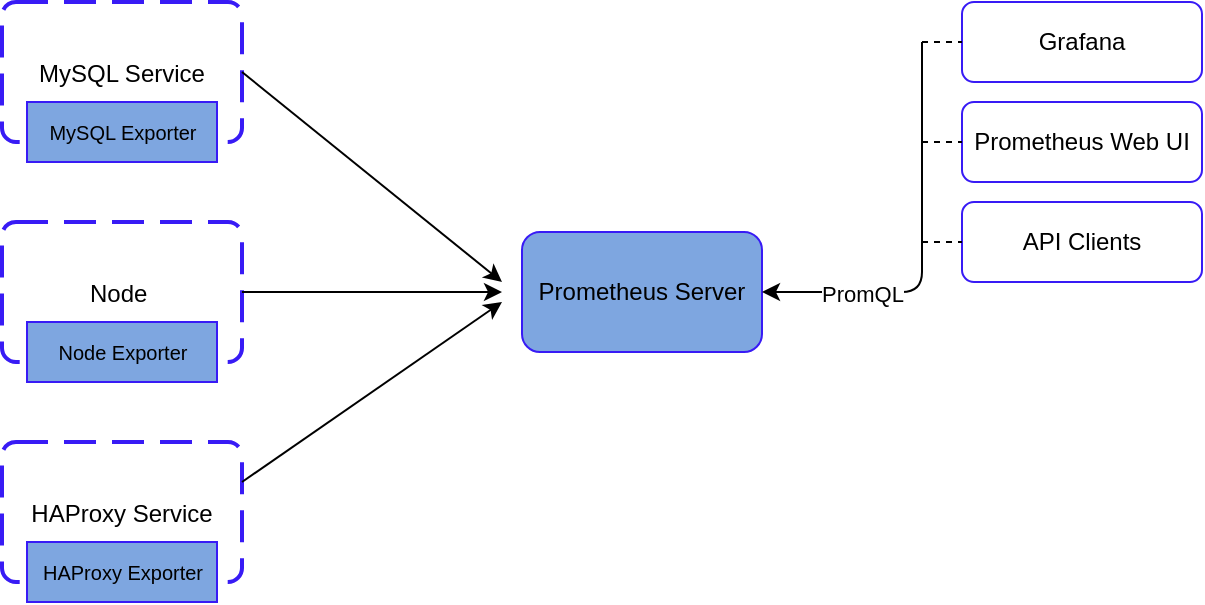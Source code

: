 <mxfile version="13.7.1" type="device" pages="2"><diagram id="sllCQcwkSCMll3jqRQUt" name="Page-1"><mxGraphModel dx="1186" dy="692" grid="1" gridSize="10" guides="1" tooltips="1" connect="1" arrows="1" fold="1" page="1" pageScale="1" pageWidth="827" pageHeight="1169" math="0" shadow="0"><root><mxCell id="0"/><mxCell id="1" parent="0"/><mxCell id="BVrLX3pakXy9amJxnH0r-4" value="MySQL Service" style="rounded=1;arcSize=10;dashed=1;fillColor=none;gradientColor=none;dashPattern=8 4;strokeWidth=2;strokeColor=#381BF5;" vertex="1" parent="1"><mxGeometry x="40" y="40" width="120" height="70" as="geometry"/></mxCell><mxCell id="BVrLX3pakXy9amJxnH0r-5" value="Node " style="rounded=1;arcSize=10;dashed=1;fillColor=none;gradientColor=none;dashPattern=8 4;strokeWidth=2;strokeColor=#381BF5;" vertex="1" parent="1"><mxGeometry x="40" y="150" width="120" height="70" as="geometry"/></mxCell><mxCell id="BVrLX3pakXy9amJxnH0r-6" value="HAProxy Service" style="rounded=1;arcSize=10;dashed=1;fillColor=none;gradientColor=none;dashPattern=8 4;strokeWidth=2;strokeColor=#381BF5;" vertex="1" parent="1"><mxGeometry x="40" y="260" width="120" height="70" as="geometry"/></mxCell><mxCell id="BVrLX3pakXy9amJxnH0r-7" value="&lt;font style=&quot;font-size: 10px&quot;&gt;&lt;font style=&quot;font-size: 10px&quot;&gt;MySQL &lt;/font&gt;&lt;font style=&quot;font-size: 10px&quot;&gt;Exporter&lt;/font&gt;&lt;/font&gt;" style="rounded=0;whiteSpace=wrap;html=1;strokeColor=#381BF5;fillColor=#7EA6E0;" vertex="1" parent="1"><mxGeometry x="52.5" y="90" width="95" height="30" as="geometry"/></mxCell><mxCell id="BVrLX3pakXy9amJxnH0r-8" value="&lt;font style=&quot;font-size: 10px&quot;&gt;Node Exporter&lt;/font&gt;" style="rounded=0;whiteSpace=wrap;html=1;strokeColor=#381BF5;fillColor=#7EA6E0;" vertex="1" parent="1"><mxGeometry x="52.5" y="200" width="95" height="30" as="geometry"/></mxCell><mxCell id="BVrLX3pakXy9amJxnH0r-9" value="&lt;font style=&quot;font-size: 10px&quot;&gt;HAProxy Exporter&lt;/font&gt;" style="rounded=0;whiteSpace=wrap;html=1;strokeColor=#381BF5;fillColor=#7EA6E0;" vertex="1" parent="1"><mxGeometry x="52.5" y="310" width="95" height="30" as="geometry"/></mxCell><mxCell id="BVrLX3pakXy9amJxnH0r-14" value="Prometheus Server" style="rounded=1;whiteSpace=wrap;html=1;strokeColor=#381BF5;fillColor=#7EA6E0;" vertex="1" parent="1"><mxGeometry x="300" y="155" width="120" height="60" as="geometry"/></mxCell><mxCell id="BVrLX3pakXy9amJxnH0r-15" value="Grafana" style="rounded=1;whiteSpace=wrap;html=1;strokeColor=#381BF5;fillColor=none;" vertex="1" parent="1"><mxGeometry x="520" y="40" width="120" height="40" as="geometry"/></mxCell><mxCell id="BVrLX3pakXy9amJxnH0r-16" value="Prometheus Web UI" style="rounded=1;html=1;strokeColor=#381BF5;whiteSpace=wrap;" vertex="1" parent="1"><mxGeometry x="520" y="90" width="120" height="40" as="geometry"/></mxCell><mxCell id="BVrLX3pakXy9amJxnH0r-17" value="API Clients" style="rounded=1;html=1;strokeColor=#381BF5;whiteSpace=wrap;" vertex="1" parent="1"><mxGeometry x="520" y="140" width="120" height="40" as="geometry"/></mxCell><mxCell id="BVrLX3pakXy9amJxnH0r-18" value="" style="endArrow=classic;html=1;exitX=1;exitY=0.5;exitDx=0;exitDy=0;" edge="1" parent="1" source="BVrLX3pakXy9amJxnH0r-4"><mxGeometry width="50" height="50" relative="1" as="geometry"><mxPoint x="390" y="410" as="sourcePoint"/><mxPoint x="290" y="180" as="targetPoint"/></mxGeometry></mxCell><mxCell id="BVrLX3pakXy9amJxnH0r-19" value="" style="endArrow=classic;html=1;exitX=1;exitY=0.5;exitDx=0;exitDy=0;" edge="1" parent="1" source="BVrLX3pakXy9amJxnH0r-5"><mxGeometry width="50" height="50" relative="1" as="geometry"><mxPoint x="170" y="85" as="sourcePoint"/><mxPoint x="290" y="185" as="targetPoint"/></mxGeometry></mxCell><mxCell id="BVrLX3pakXy9amJxnH0r-20" value="" style="endArrow=classic;html=1;" edge="1" parent="1"><mxGeometry width="50" height="50" relative="1" as="geometry"><mxPoint x="160" y="280" as="sourcePoint"/><mxPoint x="290" y="190" as="targetPoint"/></mxGeometry></mxCell><mxCell id="BVrLX3pakXy9amJxnH0r-21" value="" style="endArrow=classic;html=1;entryX=1;entryY=0.5;entryDx=0;entryDy=0;" edge="1" parent="1" target="BVrLX3pakXy9amJxnH0r-14"><mxGeometry width="50" height="50" relative="1" as="geometry"><mxPoint x="500" y="60" as="sourcePoint"/><mxPoint x="440" y="360" as="targetPoint"/><Array as="points"><mxPoint x="500" y="185"/></Array></mxGeometry></mxCell><mxCell id="BVrLX3pakXy9amJxnH0r-28" value="PromQL&lt;br&gt;" style="edgeLabel;html=1;align=center;verticalAlign=middle;resizable=0;points=[];" vertex="1" connectable="0" parent="BVrLX3pakXy9amJxnH0r-21"><mxGeometry x="0.22" y="-30" relative="1" as="geometry"><mxPoint x="-30" y="31" as="offset"/></mxGeometry></mxCell><mxCell id="BVrLX3pakXy9amJxnH0r-25" value="" style="endArrow=none;dashed=1;html=1;entryX=0;entryY=0.5;entryDx=0;entryDy=0;" edge="1" parent="1" target="BVrLX3pakXy9amJxnH0r-16"><mxGeometry width="50" height="50" relative="1" as="geometry"><mxPoint x="500" y="110" as="sourcePoint"/><mxPoint x="440" y="360" as="targetPoint"/></mxGeometry></mxCell><mxCell id="BVrLX3pakXy9amJxnH0r-26" value="" style="endArrow=none;dashed=1;html=1;entryX=0;entryY=0.5;entryDx=0;entryDy=0;" edge="1" parent="1" target="BVrLX3pakXy9amJxnH0r-17"><mxGeometry width="50" height="50" relative="1" as="geometry"><mxPoint x="500" y="160" as="sourcePoint"/><mxPoint x="440" y="360" as="targetPoint"/></mxGeometry></mxCell><mxCell id="BVrLX3pakXy9amJxnH0r-27" value="" style="endArrow=none;dashed=1;html=1;entryX=0;entryY=0.5;entryDx=0;entryDy=0;" edge="1" parent="1" target="BVrLX3pakXy9amJxnH0r-15"><mxGeometry width="50" height="50" relative="1" as="geometry"><mxPoint x="500" y="60" as="sourcePoint"/><mxPoint x="530" y="120" as="targetPoint"/></mxGeometry></mxCell></root></mxGraphModel></diagram><diagram id="SSGB4Vf8ZFlJEJD5qipB" name="Page-2"><mxGraphModel dx="1186" dy="692" grid="1" gridSize="10" guides="1" tooltips="1" connect="1" arrows="1" fold="1" page="1" pageScale="1" pageWidth="827" pageHeight="1169" math="0" shadow="0"><root><mxCell id="5yxP7HosPzSc0mEOlj8s-0"/><mxCell id="5yxP7HosPzSc0mEOlj8s-1" parent="5yxP7HosPzSc0mEOlj8s-0"/><mxCell id="5yxP7HosPzSc0mEOlj8s-2" value="Kubernetes API" style="rounded=1;arcSize=10;dashed=1;fillColor=none;gradientColor=none;dashPattern=8 4;strokeWidth=2;strokeColor=#381BF5;" vertex="1" parent="5yxP7HosPzSc0mEOlj8s-1"><mxGeometry x="40" y="40" width="140" height="40" as="geometry"/></mxCell><mxCell id="5yxP7HosPzSc0mEOlj8s-8" value="Prometheus Server" style="rounded=1;whiteSpace=wrap;html=1;strokeColor=#381BF5;fillColor=#7EA6E0;" vertex="1" parent="5yxP7HosPzSc0mEOlj8s-1"><mxGeometry x="410" y="170" width="120" height="60" as="geometry"/></mxCell><mxCell id="5yxP7HosPzSc0mEOlj8s-13" value="Kublet (cAdvisor)" style="rounded=1;arcSize=10;dashed=1;fillColor=none;gradientColor=none;dashPattern=8 4;strokeWidth=2;strokeColor=#381BF5;" vertex="1" parent="5yxP7HosPzSc0mEOlj8s-1"><mxGeometry x="40" y="100" width="140" height="40" as="geometry"/></mxCell><mxCell id="5yxP7HosPzSc0mEOlj8s-14" value="kube-state-metrics" style="rounded=1;arcSize=10;dashed=1;fillColor=none;gradientColor=none;dashPattern=8 4;strokeWidth=2;strokeColor=#381BF5;" vertex="1" parent="5yxP7HosPzSc0mEOlj8s-1"><mxGeometry x="40" y="160" width="140" height="40" as="geometry"/></mxCell><mxCell id="5yxP7HosPzSc0mEOlj8s-15" value="node_exporter" style="rounded=1;arcSize=10;dashed=1;fillColor=none;gradientColor=none;dashPattern=8 4;strokeWidth=2;strokeColor=#381BF5;" vertex="1" parent="5yxP7HosPzSc0mEOlj8s-1"><mxGeometry x="40" y="215" width="140" height="40" as="geometry"/></mxCell><mxCell id="5yxP7HosPzSc0mEOlj8s-16" value="" style="endArrow=classic;html=1;entryX=1;entryY=0.5;entryDx=0;entryDy=0;exitX=0.5;exitY=0;exitDx=0;exitDy=0;" edge="1" parent="5yxP7HosPzSc0mEOlj8s-1" source="5yxP7HosPzSc0mEOlj8s-8" target="5yxP7HosPzSc0mEOlj8s-2"><mxGeometry width="50" height="50" relative="1" as="geometry"><mxPoint x="360" y="150" as="sourcePoint"/><mxPoint x="440" y="330" as="targetPoint"/><Array as="points"><mxPoint x="470" y="60"/><mxPoint x="360" y="60"/></Array></mxGeometry></mxCell><mxCell id="5yxP7HosPzSc0mEOlj8s-21" value="Service Discovery" style="edgeLabel;html=1;align=center;verticalAlign=middle;resizable=0;points=[];" vertex="1" connectable="0" parent="5yxP7HosPzSc0mEOlj8s-16"><mxGeometry x="-0.333" y="18" relative="1" as="geometry"><mxPoint x="-18" y="-20" as="offset"/></mxGeometry></mxCell><mxCell id="5yxP7HosPzSc0mEOlj8s-17" value="" style="endArrow=classic;html=1;exitX=0;exitY=0.5;exitDx=0;exitDy=0;" edge="1" parent="5yxP7HosPzSc0mEOlj8s-1" source="5yxP7HosPzSc0mEOlj8s-8"><mxGeometry width="50" height="50" relative="1" as="geometry"><mxPoint x="390" y="380" as="sourcePoint"/><mxPoint x="190" y="70" as="targetPoint"/></mxGeometry></mxCell><mxCell id="5yxP7HosPzSc0mEOlj8s-22" value="Scrape metrics" style="edgeLabel;html=1;align=center;verticalAlign=middle;resizable=0;points=[];" vertex="1" connectable="0" parent="5yxP7HosPzSc0mEOlj8s-17"><mxGeometry x="0.094" y="-3" relative="1" as="geometry"><mxPoint as="offset"/></mxGeometry></mxCell><mxCell id="5yxP7HosPzSc0mEOlj8s-18" value="" style="endArrow=classic;html=1;entryX=1;entryY=0.5;entryDx=0;entryDy=0;" edge="1" parent="5yxP7HosPzSc0mEOlj8s-1" target="5yxP7HosPzSc0mEOlj8s-13"><mxGeometry width="50" height="50" relative="1" as="geometry"><mxPoint x="410" y="200" as="sourcePoint"/><mxPoint x="200" y="80" as="targetPoint"/></mxGeometry></mxCell><mxCell id="5yxP7HosPzSc0mEOlj8s-23" value="Scrape metrics" style="edgeLabel;html=1;align=center;verticalAlign=middle;resizable=0;points=[];" vertex="1" connectable="0" parent="5yxP7HosPzSc0mEOlj8s-18"><mxGeometry x="0.367" relative="1" as="geometry"><mxPoint as="offset"/></mxGeometry></mxCell><mxCell id="5yxP7HosPzSc0mEOlj8s-19" value="" style="endArrow=classic;html=1;exitX=0;exitY=0.5;exitDx=0;exitDy=0;entryX=1;entryY=0.5;entryDx=0;entryDy=0;" edge="1" parent="5yxP7HosPzSc0mEOlj8s-1" source="5yxP7HosPzSc0mEOlj8s-8" target="5yxP7HosPzSc0mEOlj8s-14"><mxGeometry width="50" height="50" relative="1" as="geometry"><mxPoint x="320" y="205" as="sourcePoint"/><mxPoint x="190" y="130" as="targetPoint"/></mxGeometry></mxCell><mxCell id="5yxP7HosPzSc0mEOlj8s-24" value="Scrape metrics" style="edgeLabel;html=1;align=center;verticalAlign=middle;resizable=0;points=[];" vertex="1" connectable="0" parent="5yxP7HosPzSc0mEOlj8s-19"><mxGeometry x="0.337" y="-3" relative="1" as="geometry"><mxPoint as="offset"/></mxGeometry></mxCell><mxCell id="5yxP7HosPzSc0mEOlj8s-20" value="" style="endArrow=classic;html=1;exitX=0;exitY=0.5;exitDx=0;exitDy=0;entryX=1;entryY=0.5;entryDx=0;entryDy=0;" edge="1" parent="5yxP7HosPzSc0mEOlj8s-1" source="5yxP7HosPzSc0mEOlj8s-8" target="5yxP7HosPzSc0mEOlj8s-15"><mxGeometry width="50" height="50" relative="1" as="geometry"><mxPoint x="330" y="215" as="sourcePoint"/><mxPoint x="190" y="190" as="targetPoint"/></mxGeometry></mxCell><mxCell id="5yxP7HosPzSc0mEOlj8s-25" value="Scrape metrics" style="edgeLabel;html=1;align=center;verticalAlign=middle;resizable=0;points=[];" vertex="1" connectable="0" parent="5yxP7HosPzSc0mEOlj8s-20"><mxGeometry x="0.333" relative="1" as="geometry"><mxPoint as="offset"/></mxGeometry></mxCell></root></mxGraphModel></diagram></mxfile>